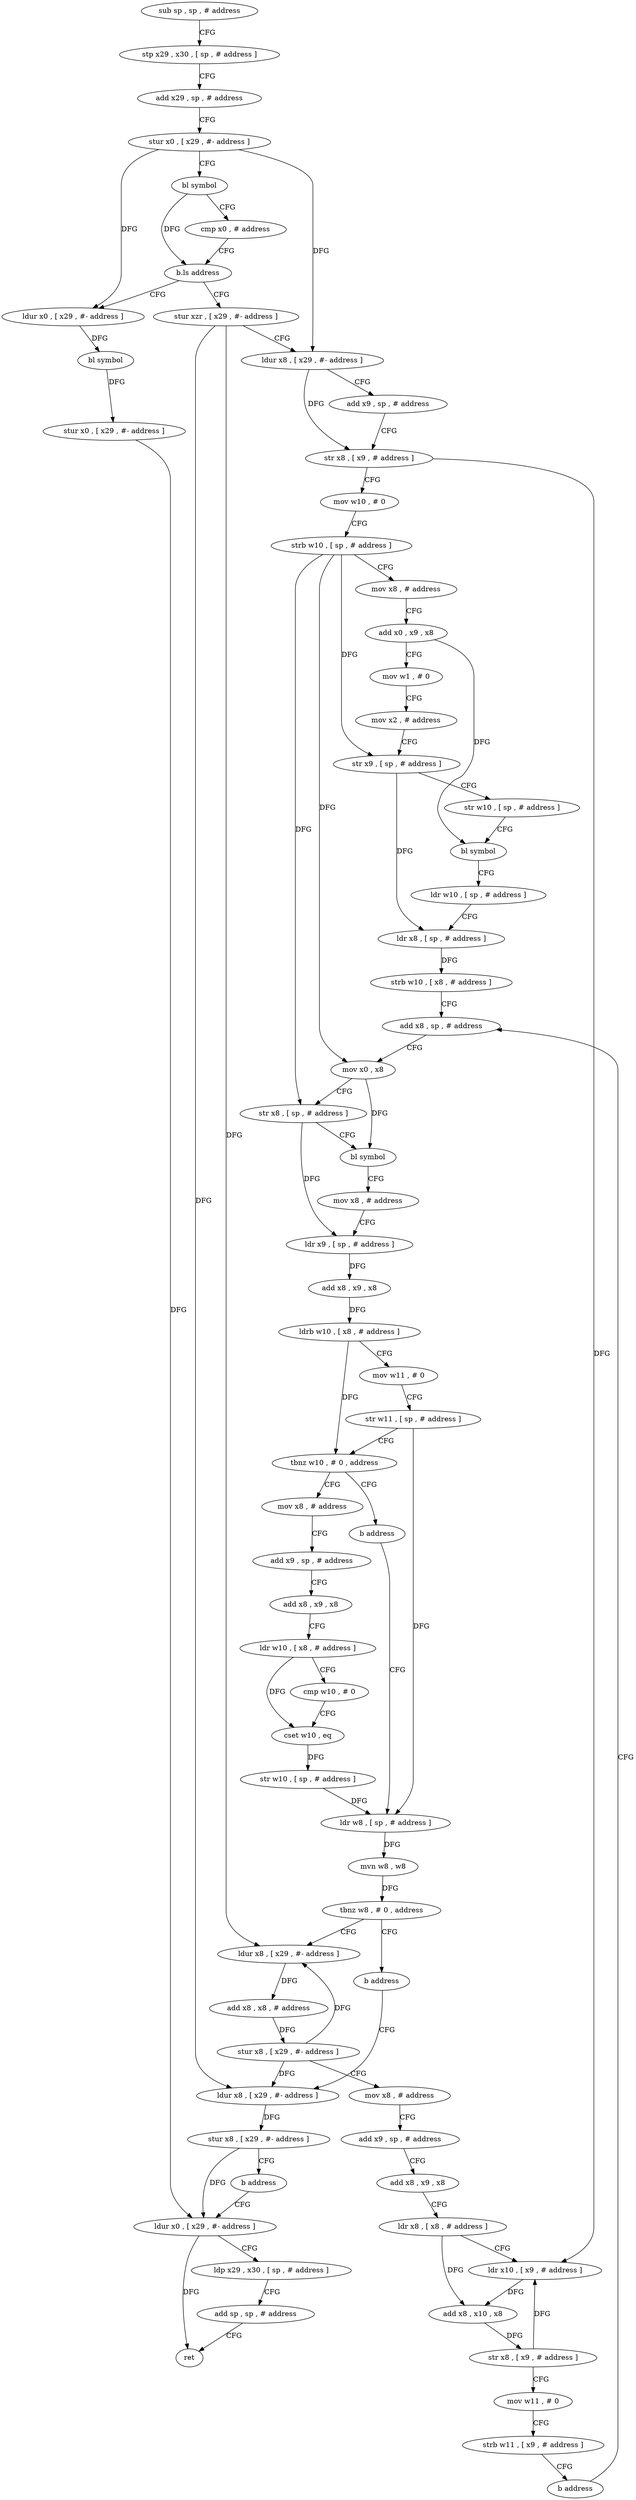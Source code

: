 digraph "func" {
"4332140" [label = "sub sp , sp , # address" ]
"4332144" [label = "stp x29 , x30 , [ sp , # address ]" ]
"4332148" [label = "add x29 , sp , # address" ]
"4332152" [label = "stur x0 , [ x29 , #- address ]" ]
"4332156" [label = "bl symbol" ]
"4332160" [label = "cmp x0 , # address" ]
"4332164" [label = "b.ls address" ]
"4332388" [label = "ldur x0 , [ x29 , #- address ]" ]
"4332168" [label = "stur xzr , [ x29 , #- address ]" ]
"4332392" [label = "bl symbol" ]
"4332396" [label = "stur x0 , [ x29 , #- address ]" ]
"4332400" [label = "ldur x0 , [ x29 , #- address ]" ]
"4332172" [label = "ldur x8 , [ x29 , #- address ]" ]
"4332176" [label = "add x9 , sp , # address" ]
"4332180" [label = "str x8 , [ x9 , # address ]" ]
"4332184" [label = "mov w10 , # 0" ]
"4332188" [label = "strb w10 , [ sp , # address ]" ]
"4332192" [label = "mov x8 , # address" ]
"4332196" [label = "add x0 , x9 , x8" ]
"4332200" [label = "mov w1 , # 0" ]
"4332204" [label = "mov x2 , # address" ]
"4332208" [label = "str x9 , [ sp , # address ]" ]
"4332212" [label = "str w10 , [ sp , # address ]" ]
"4332216" [label = "bl symbol" ]
"4332220" [label = "ldr w10 , [ sp , # address ]" ]
"4332224" [label = "ldr x8 , [ sp , # address ]" ]
"4332228" [label = "strb w10 , [ x8 , # address ]" ]
"4332232" [label = "add x8 , sp , # address" ]
"4332280" [label = "mov x8 , # address" ]
"4332284" [label = "add x9 , sp , # address" ]
"4332288" [label = "add x8 , x9 , x8" ]
"4332292" [label = "ldr w10 , [ x8 , # address ]" ]
"4332296" [label = "cmp w10 , # 0" ]
"4332300" [label = "cset w10 , eq" ]
"4332304" [label = "str w10 , [ sp , # address ]" ]
"4332308" [label = "ldr w8 , [ sp , # address ]" ]
"4332276" [label = "b address" ]
"4332324" [label = "ldur x8 , [ x29 , #- address ]" ]
"4332328" [label = "add x8 , x8 , # address" ]
"4332332" [label = "stur x8 , [ x29 , #- address ]" ]
"4332336" [label = "mov x8 , # address" ]
"4332340" [label = "add x9 , sp , # address" ]
"4332344" [label = "add x8 , x9 , x8" ]
"4332348" [label = "ldr x8 , [ x8 , # address ]" ]
"4332352" [label = "ldr x10 , [ x9 , # address ]" ]
"4332356" [label = "add x8 , x10 , x8" ]
"4332360" [label = "str x8 , [ x9 , # address ]" ]
"4332364" [label = "mov w11 , # 0" ]
"4332368" [label = "strb w11 , [ x9 , # address ]" ]
"4332372" [label = "b address" ]
"4332320" [label = "b address" ]
"4332376" [label = "ldur x8 , [ x29 , #- address ]" ]
"4332312" [label = "mvn w8 , w8" ]
"4332316" [label = "tbnz w8 , # 0 , address" ]
"4332236" [label = "mov x0 , x8" ]
"4332240" [label = "str x8 , [ sp , # address ]" ]
"4332244" [label = "bl symbol" ]
"4332248" [label = "mov x8 , # address" ]
"4332252" [label = "ldr x9 , [ sp , # address ]" ]
"4332256" [label = "add x8 , x9 , x8" ]
"4332260" [label = "ldrb w10 , [ x8 , # address ]" ]
"4332264" [label = "mov w11 , # 0" ]
"4332268" [label = "str w11 , [ sp , # address ]" ]
"4332272" [label = "tbnz w10 , # 0 , address" ]
"4332380" [label = "stur x8 , [ x29 , #- address ]" ]
"4332384" [label = "b address" ]
"4332404" [label = "ldp x29 , x30 , [ sp , # address ]" ]
"4332408" [label = "add sp , sp , # address" ]
"4332412" [label = "ret" ]
"4332140" -> "4332144" [ label = "CFG" ]
"4332144" -> "4332148" [ label = "CFG" ]
"4332148" -> "4332152" [ label = "CFG" ]
"4332152" -> "4332156" [ label = "CFG" ]
"4332152" -> "4332388" [ label = "DFG" ]
"4332152" -> "4332172" [ label = "DFG" ]
"4332156" -> "4332160" [ label = "CFG" ]
"4332156" -> "4332164" [ label = "DFG" ]
"4332160" -> "4332164" [ label = "CFG" ]
"4332164" -> "4332388" [ label = "CFG" ]
"4332164" -> "4332168" [ label = "CFG" ]
"4332388" -> "4332392" [ label = "DFG" ]
"4332168" -> "4332172" [ label = "CFG" ]
"4332168" -> "4332324" [ label = "DFG" ]
"4332168" -> "4332376" [ label = "DFG" ]
"4332392" -> "4332396" [ label = "DFG" ]
"4332396" -> "4332400" [ label = "DFG" ]
"4332400" -> "4332404" [ label = "CFG" ]
"4332400" -> "4332412" [ label = "DFG" ]
"4332172" -> "4332176" [ label = "CFG" ]
"4332172" -> "4332180" [ label = "DFG" ]
"4332176" -> "4332180" [ label = "CFG" ]
"4332180" -> "4332184" [ label = "CFG" ]
"4332180" -> "4332352" [ label = "DFG" ]
"4332184" -> "4332188" [ label = "CFG" ]
"4332188" -> "4332192" [ label = "CFG" ]
"4332188" -> "4332208" [ label = "DFG" ]
"4332188" -> "4332236" [ label = "DFG" ]
"4332188" -> "4332240" [ label = "DFG" ]
"4332192" -> "4332196" [ label = "CFG" ]
"4332196" -> "4332200" [ label = "CFG" ]
"4332196" -> "4332216" [ label = "DFG" ]
"4332200" -> "4332204" [ label = "CFG" ]
"4332204" -> "4332208" [ label = "CFG" ]
"4332208" -> "4332212" [ label = "CFG" ]
"4332208" -> "4332224" [ label = "DFG" ]
"4332212" -> "4332216" [ label = "CFG" ]
"4332216" -> "4332220" [ label = "CFG" ]
"4332220" -> "4332224" [ label = "CFG" ]
"4332224" -> "4332228" [ label = "DFG" ]
"4332228" -> "4332232" [ label = "CFG" ]
"4332232" -> "4332236" [ label = "CFG" ]
"4332280" -> "4332284" [ label = "CFG" ]
"4332284" -> "4332288" [ label = "CFG" ]
"4332288" -> "4332292" [ label = "CFG" ]
"4332292" -> "4332296" [ label = "CFG" ]
"4332292" -> "4332300" [ label = "DFG" ]
"4332296" -> "4332300" [ label = "CFG" ]
"4332300" -> "4332304" [ label = "DFG" ]
"4332304" -> "4332308" [ label = "DFG" ]
"4332308" -> "4332312" [ label = "DFG" ]
"4332276" -> "4332308" [ label = "CFG" ]
"4332324" -> "4332328" [ label = "DFG" ]
"4332328" -> "4332332" [ label = "DFG" ]
"4332332" -> "4332336" [ label = "CFG" ]
"4332332" -> "4332324" [ label = "DFG" ]
"4332332" -> "4332376" [ label = "DFG" ]
"4332336" -> "4332340" [ label = "CFG" ]
"4332340" -> "4332344" [ label = "CFG" ]
"4332344" -> "4332348" [ label = "CFG" ]
"4332348" -> "4332352" [ label = "CFG" ]
"4332348" -> "4332356" [ label = "DFG" ]
"4332352" -> "4332356" [ label = "DFG" ]
"4332356" -> "4332360" [ label = "DFG" ]
"4332360" -> "4332364" [ label = "CFG" ]
"4332360" -> "4332352" [ label = "DFG" ]
"4332364" -> "4332368" [ label = "CFG" ]
"4332368" -> "4332372" [ label = "CFG" ]
"4332372" -> "4332232" [ label = "CFG" ]
"4332320" -> "4332376" [ label = "CFG" ]
"4332376" -> "4332380" [ label = "DFG" ]
"4332312" -> "4332316" [ label = "DFG" ]
"4332316" -> "4332324" [ label = "CFG" ]
"4332316" -> "4332320" [ label = "CFG" ]
"4332236" -> "4332240" [ label = "CFG" ]
"4332236" -> "4332244" [ label = "DFG" ]
"4332240" -> "4332244" [ label = "CFG" ]
"4332240" -> "4332252" [ label = "DFG" ]
"4332244" -> "4332248" [ label = "CFG" ]
"4332248" -> "4332252" [ label = "CFG" ]
"4332252" -> "4332256" [ label = "DFG" ]
"4332256" -> "4332260" [ label = "DFG" ]
"4332260" -> "4332264" [ label = "CFG" ]
"4332260" -> "4332272" [ label = "DFG" ]
"4332264" -> "4332268" [ label = "CFG" ]
"4332268" -> "4332272" [ label = "CFG" ]
"4332268" -> "4332308" [ label = "DFG" ]
"4332272" -> "4332280" [ label = "CFG" ]
"4332272" -> "4332276" [ label = "CFG" ]
"4332380" -> "4332384" [ label = "CFG" ]
"4332380" -> "4332400" [ label = "DFG" ]
"4332384" -> "4332400" [ label = "CFG" ]
"4332404" -> "4332408" [ label = "CFG" ]
"4332408" -> "4332412" [ label = "CFG" ]
}
